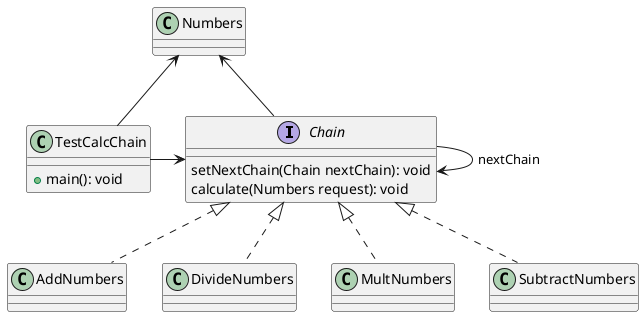 
@startuml Diagramme de classe
skinparam style strict
interface Chain {
	setNextChain(Chain nextChain): void
	calculate(Numbers request): void
	
}
class AddNumbers implements Chain
class DivideNumbers implements Chain
class MultNumbers implements Chain
class Numbers 

class SubtractNumbers implements Chain
class TestCalcChain {
  +main(): void
}

TestCalcChain -> Chain
TestCalcChain -up-> Numbers
Chain -> Numbers
Chain -> Chain: nextChain
@enduml